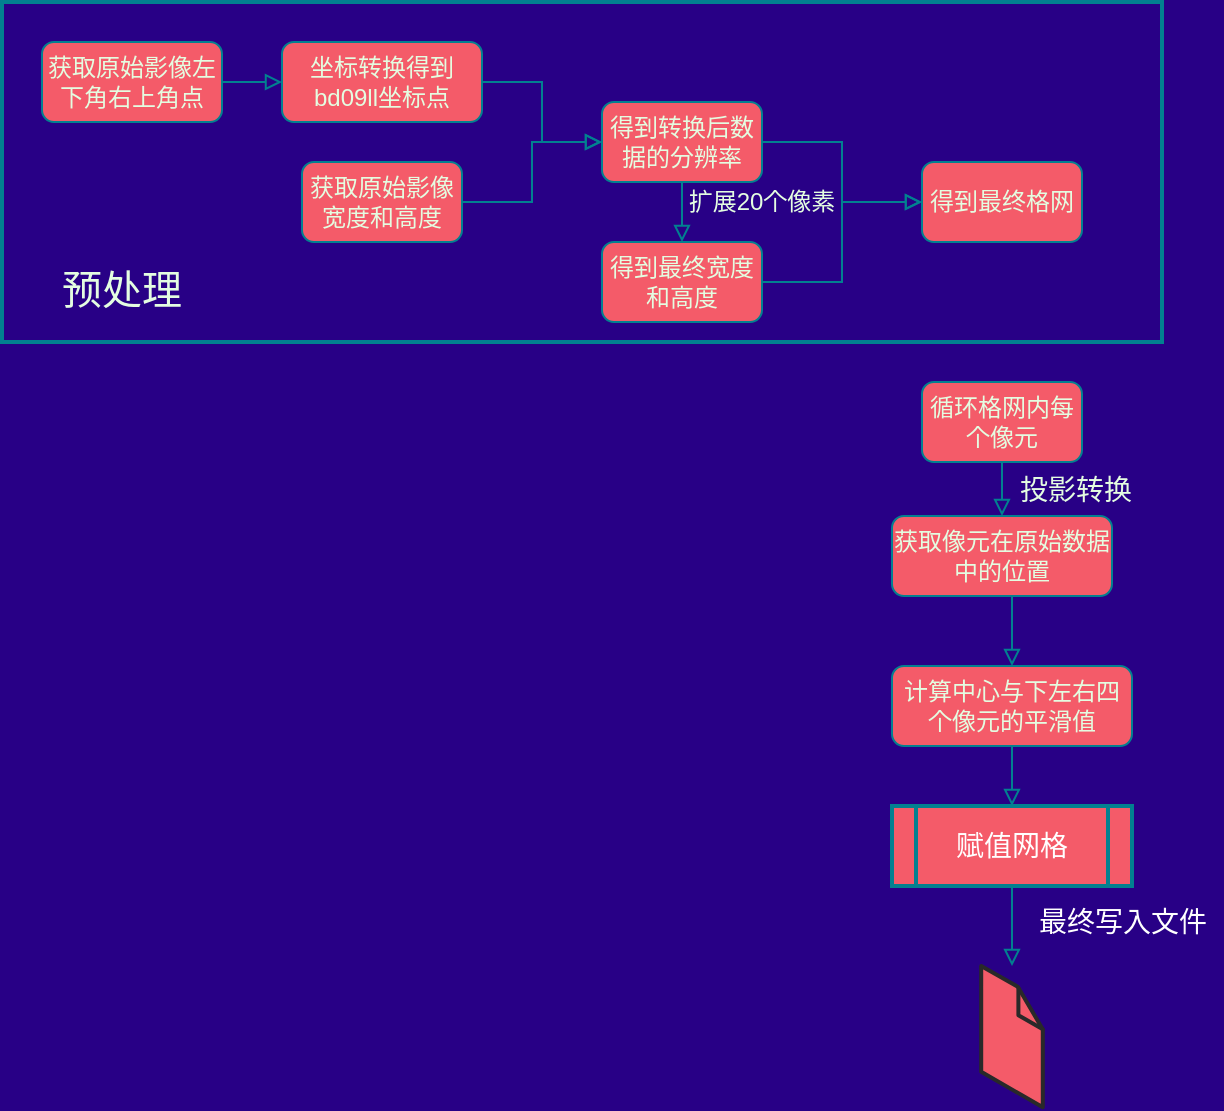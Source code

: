<mxfile version="13.8.0" type="github">
  <diagram id="C5RBs43oDa-KdzZeNtuy" name="Page-1">
    <mxGraphModel dx="1113" dy="655" grid="1" gridSize="10" guides="1" tooltips="1" connect="1" arrows="1" fold="1" page="1" pageScale="1" pageWidth="827" pageHeight="1169" background="#280086" math="0" shadow="0">
      <root>
        <mxCell id="WIyWlLk6GJQsqaUBKTNV-0" />
        <mxCell id="WIyWlLk6GJQsqaUBKTNV-1" parent="WIyWlLk6GJQsqaUBKTNV-0" />
        <mxCell id="WwxlHJiuaojEHLZEj_QW-18" value="" style="rounded=0;whiteSpace=wrap;html=1;sketch=0;strokeColor=#028090;fontColor=#E4FDE1;fillColor=none;strokeWidth=2;" vertex="1" parent="WIyWlLk6GJQsqaUBKTNV-1">
          <mxGeometry x="40" y="290" width="580" height="170" as="geometry" />
        </mxCell>
        <mxCell id="WwxlHJiuaojEHLZEj_QW-4" style="edgeStyle=orthogonalEdgeStyle;rounded=0;orthogonalLoop=1;jettySize=auto;html=1;exitX=1;exitY=0.5;exitDx=0;exitDy=0;entryX=0;entryY=0.5;entryDx=0;entryDy=0;labelBackgroundColor=#114B5F;endArrow=block;endFill=0;strokeColor=#028090;fontColor=#E4FDE1;" edge="1" parent="WIyWlLk6GJQsqaUBKTNV-1" source="WwxlHJiuaojEHLZEj_QW-0" target="WwxlHJiuaojEHLZEj_QW-1">
          <mxGeometry relative="1" as="geometry" />
        </mxCell>
        <mxCell id="WwxlHJiuaojEHLZEj_QW-0" value="获取原始影像左下角右上角点" style="rounded=1;whiteSpace=wrap;html=1;fontColor=#E4FDE1;fillColor=#F45B69;strokeColor=#028090;" vertex="1" parent="WIyWlLk6GJQsqaUBKTNV-1">
          <mxGeometry x="60" y="310" width="90" height="40" as="geometry" />
        </mxCell>
        <mxCell id="WwxlHJiuaojEHLZEj_QW-7" style="edgeStyle=orthogonalEdgeStyle;rounded=0;orthogonalLoop=1;jettySize=auto;html=1;exitX=1;exitY=0.5;exitDx=0;exitDy=0;entryX=0;entryY=0.5;entryDx=0;entryDy=0;labelBackgroundColor=#114B5F;endArrow=block;endFill=0;strokeColor=#028090;fontColor=#E4FDE1;" edge="1" parent="WIyWlLk6GJQsqaUBKTNV-1" source="WwxlHJiuaojEHLZEj_QW-1" target="WwxlHJiuaojEHLZEj_QW-6">
          <mxGeometry relative="1" as="geometry" />
        </mxCell>
        <mxCell id="WwxlHJiuaojEHLZEj_QW-1" value="坐标转换得到bd09ll坐标点" style="rounded=1;whiteSpace=wrap;html=1;fontColor=#E4FDE1;fillColor=#F45B69;strokeColor=#028090;" vertex="1" parent="WIyWlLk6GJQsqaUBKTNV-1">
          <mxGeometry x="180" y="310" width="100" height="40" as="geometry" />
        </mxCell>
        <mxCell id="WwxlHJiuaojEHLZEj_QW-8" style="edgeStyle=orthogonalEdgeStyle;rounded=0;orthogonalLoop=1;jettySize=auto;html=1;exitX=1;exitY=0.5;exitDx=0;exitDy=0;entryX=0;entryY=0.5;entryDx=0;entryDy=0;labelBackgroundColor=#114B5F;endArrow=block;endFill=0;strokeColor=#028090;fontColor=#E4FDE1;" edge="1" parent="WIyWlLk6GJQsqaUBKTNV-1" source="WwxlHJiuaojEHLZEj_QW-5" target="WwxlHJiuaojEHLZEj_QW-6">
          <mxGeometry relative="1" as="geometry" />
        </mxCell>
        <mxCell id="WwxlHJiuaojEHLZEj_QW-5" value="获取原始影像宽度和高度" style="rounded=1;whiteSpace=wrap;html=1;fontColor=#E4FDE1;fillColor=#F45B69;strokeColor=#028090;" vertex="1" parent="WIyWlLk6GJQsqaUBKTNV-1">
          <mxGeometry x="190" y="370" width="80" height="40" as="geometry" />
        </mxCell>
        <mxCell id="WwxlHJiuaojEHLZEj_QW-10" style="edgeStyle=orthogonalEdgeStyle;rounded=0;orthogonalLoop=1;jettySize=auto;html=1;exitX=0.5;exitY=1;exitDx=0;exitDy=0;entryX=0.5;entryY=0;entryDx=0;entryDy=0;labelBackgroundColor=#114B5F;endArrow=block;endFill=0;strokeColor=#028090;fontColor=#E4FDE1;" edge="1" parent="WIyWlLk6GJQsqaUBKTNV-1" source="WwxlHJiuaojEHLZEj_QW-6" target="WwxlHJiuaojEHLZEj_QW-9">
          <mxGeometry relative="1" as="geometry" />
        </mxCell>
        <mxCell id="WwxlHJiuaojEHLZEj_QW-14" style="edgeStyle=orthogonalEdgeStyle;rounded=0;orthogonalLoop=1;jettySize=auto;html=1;exitX=1;exitY=0.5;exitDx=0;exitDy=0;entryX=0;entryY=0.5;entryDx=0;entryDy=0;labelBackgroundColor=#114B5F;endArrow=block;endFill=0;strokeColor=#028090;fontColor=#E4FDE1;" edge="1" parent="WIyWlLk6GJQsqaUBKTNV-1" source="WwxlHJiuaojEHLZEj_QW-6" target="WwxlHJiuaojEHLZEj_QW-13">
          <mxGeometry relative="1" as="geometry" />
        </mxCell>
        <mxCell id="WwxlHJiuaojEHLZEj_QW-6" value="得到转换后数据的分辨率" style="rounded=1;whiteSpace=wrap;html=1;fontColor=#E4FDE1;fillColor=#F45B69;strokeColor=#028090;" vertex="1" parent="WIyWlLk6GJQsqaUBKTNV-1">
          <mxGeometry x="340" y="340" width="80" height="40" as="geometry" />
        </mxCell>
        <mxCell id="WwxlHJiuaojEHLZEj_QW-15" style="edgeStyle=orthogonalEdgeStyle;rounded=0;orthogonalLoop=1;jettySize=auto;html=1;exitX=1;exitY=0.5;exitDx=0;exitDy=0;entryX=0;entryY=0.5;entryDx=0;entryDy=0;labelBackgroundColor=#114B5F;endArrow=block;endFill=0;strokeColor=#028090;fontColor=#E4FDE1;" edge="1" parent="WIyWlLk6GJQsqaUBKTNV-1" source="WwxlHJiuaojEHLZEj_QW-9" target="WwxlHJiuaojEHLZEj_QW-13">
          <mxGeometry relative="1" as="geometry" />
        </mxCell>
        <mxCell id="WwxlHJiuaojEHLZEj_QW-9" value="得到最终宽度和高度" style="rounded=1;whiteSpace=wrap;html=1;fontColor=#E4FDE1;fillColor=#F45B69;strokeColor=#028090;" vertex="1" parent="WIyWlLk6GJQsqaUBKTNV-1">
          <mxGeometry x="340" y="410" width="80" height="40" as="geometry" />
        </mxCell>
        <mxCell id="WwxlHJiuaojEHLZEj_QW-12" value="扩展20个像素" style="text;html=1;strokeColor=none;fillColor=none;align=center;verticalAlign=middle;whiteSpace=wrap;rounded=0;sketch=0;fontColor=#E4FDE1;" vertex="1" parent="WIyWlLk6GJQsqaUBKTNV-1">
          <mxGeometry x="380" y="380" width="80" height="20" as="geometry" />
        </mxCell>
        <mxCell id="WwxlHJiuaojEHLZEj_QW-13" value="得到最终格网" style="rounded=1;whiteSpace=wrap;html=1;fontColor=#E4FDE1;fillColor=#F45B69;strokeColor=#028090;" vertex="1" parent="WIyWlLk6GJQsqaUBKTNV-1">
          <mxGeometry x="500" y="370" width="80" height="40" as="geometry" />
        </mxCell>
        <mxCell id="WwxlHJiuaojEHLZEj_QW-21" style="edgeStyle=orthogonalEdgeStyle;rounded=0;orthogonalLoop=1;jettySize=auto;html=1;exitX=0.5;exitY=1;exitDx=0;exitDy=0;entryX=0.5;entryY=0;entryDx=0;entryDy=0;labelBackgroundColor=#114B5F;endArrow=block;endFill=0;strokeColor=#028090;fontSize=20;fontColor=#E4FDE1;" edge="1" parent="WIyWlLk6GJQsqaUBKTNV-1" source="WwxlHJiuaojEHLZEj_QW-16" target="WwxlHJiuaojEHLZEj_QW-20">
          <mxGeometry relative="1" as="geometry" />
        </mxCell>
        <mxCell id="WwxlHJiuaojEHLZEj_QW-16" value="循环格网内每个像元" style="rounded=1;whiteSpace=wrap;html=1;fontColor=#E4FDE1;fillColor=#F45B69;strokeColor=#028090;" vertex="1" parent="WIyWlLk6GJQsqaUBKTNV-1">
          <mxGeometry x="500" y="480" width="80" height="40" as="geometry" />
        </mxCell>
        <mxCell id="WwxlHJiuaojEHLZEj_QW-19" value="预处理" style="text;html=1;strokeColor=none;fillColor=none;align=center;verticalAlign=middle;whiteSpace=wrap;rounded=0;sketch=0;fontColor=#E4FDE1;fontSize=20;" vertex="1" parent="WIyWlLk6GJQsqaUBKTNV-1">
          <mxGeometry x="55" y="423" width="90" height="20" as="geometry" />
        </mxCell>
        <mxCell id="WwxlHJiuaojEHLZEj_QW-24" style="edgeStyle=orthogonalEdgeStyle;rounded=0;orthogonalLoop=1;jettySize=auto;html=1;exitX=0.5;exitY=1;exitDx=0;exitDy=0;entryX=0.5;entryY=0;entryDx=0;entryDy=0;labelBackgroundColor=#114B5F;endArrow=block;endFill=0;strokeColor=#028090;fontSize=14;fontColor=#E4FDE1;" edge="1" parent="WIyWlLk6GJQsqaUBKTNV-1" source="WwxlHJiuaojEHLZEj_QW-20" target="WwxlHJiuaojEHLZEj_QW-23">
          <mxGeometry relative="1" as="geometry" />
        </mxCell>
        <mxCell id="WwxlHJiuaojEHLZEj_QW-20" value="获取像元在原始数据中的位置" style="rounded=1;whiteSpace=wrap;html=1;fontColor=#E4FDE1;fillColor=#F45B69;strokeColor=#028090;" vertex="1" parent="WIyWlLk6GJQsqaUBKTNV-1">
          <mxGeometry x="485" y="547" width="110" height="40" as="geometry" />
        </mxCell>
        <mxCell id="WwxlHJiuaojEHLZEj_QW-22" value="投影转换" style="text;html=1;strokeColor=none;fillColor=none;align=center;verticalAlign=middle;whiteSpace=wrap;rounded=0;sketch=0;fontSize=14;fontColor=#E4FDE1;" vertex="1" parent="WIyWlLk6GJQsqaUBKTNV-1">
          <mxGeometry x="537" y="524" width="80" height="20" as="geometry" />
        </mxCell>
        <mxCell id="WwxlHJiuaojEHLZEj_QW-27" style="edgeStyle=orthogonalEdgeStyle;rounded=0;orthogonalLoop=1;jettySize=auto;html=1;exitX=0.5;exitY=1;exitDx=0;exitDy=0;entryX=0.5;entryY=0;entryDx=0;entryDy=0;labelBackgroundColor=#114B5F;endArrow=block;endFill=0;strokeColor=#028090;fontSize=14;fontColor=#FFFFFF;" edge="1" parent="WIyWlLk6GJQsqaUBKTNV-1" source="WwxlHJiuaojEHLZEj_QW-23" target="WwxlHJiuaojEHLZEj_QW-26">
          <mxGeometry relative="1" as="geometry" />
        </mxCell>
        <mxCell id="WwxlHJiuaojEHLZEj_QW-23" value="计算中心与下左右四个像元的平滑值" style="rounded=1;whiteSpace=wrap;html=1;fontColor=#E4FDE1;fillColor=#F45B69;strokeColor=#028090;" vertex="1" parent="WIyWlLk6GJQsqaUBKTNV-1">
          <mxGeometry x="485" y="622" width="120" height="40" as="geometry" />
        </mxCell>
        <mxCell id="WwxlHJiuaojEHLZEj_QW-29" style="edgeStyle=orthogonalEdgeStyle;rounded=0;orthogonalLoop=1;jettySize=auto;html=1;exitX=0.5;exitY=1;exitDx=0;exitDy=0;labelBackgroundColor=#114B5F;endArrow=block;endFill=0;strokeColor=#028090;fontSize=14;fontColor=#FFFFFF;" edge="1" parent="WIyWlLk6GJQsqaUBKTNV-1" source="WwxlHJiuaojEHLZEj_QW-26" target="WwxlHJiuaojEHLZEj_QW-28">
          <mxGeometry relative="1" as="geometry" />
        </mxCell>
        <mxCell id="WwxlHJiuaojEHLZEj_QW-26" value="赋值网格" style="shape=process;whiteSpace=wrap;html=1;backgroundOutline=1;rounded=0;sketch=0;strokeWidth=2;fontSize=14;fillColor=#F45B69;strokeColor=#028090;fontColor=#FFFFFF;" vertex="1" parent="WIyWlLk6GJQsqaUBKTNV-1">
          <mxGeometry x="485" y="692" width="120" height="40" as="geometry" />
        </mxCell>
        <mxCell id="WwxlHJiuaojEHLZEj_QW-28" value="" style="verticalLabelPosition=bottom;html=1;verticalAlign=top;strokeWidth=1;align=center;outlineConnect=0;dashed=0;outlineConnect=0;shape=mxgraph.aws3d.file;aspect=fixed;strokeColor=#292929;rounded=0;sketch=0;fillColor=#F45B69;fontSize=14;fontColor=#FFFFFF;" vertex="1" parent="WIyWlLk6GJQsqaUBKTNV-1">
          <mxGeometry x="529.6" y="772" width="30.8" height="70.6" as="geometry" />
        </mxCell>
        <mxCell id="WwxlHJiuaojEHLZEj_QW-30" value="最终写入文件" style="text;html=1;align=center;verticalAlign=middle;resizable=0;points=[];autosize=1;fontSize=14;fontColor=#FFFFFF;" vertex="1" parent="WIyWlLk6GJQsqaUBKTNV-1">
          <mxGeometry x="550" y="740" width="100" height="20" as="geometry" />
        </mxCell>
      </root>
    </mxGraphModel>
  </diagram>
</mxfile>
